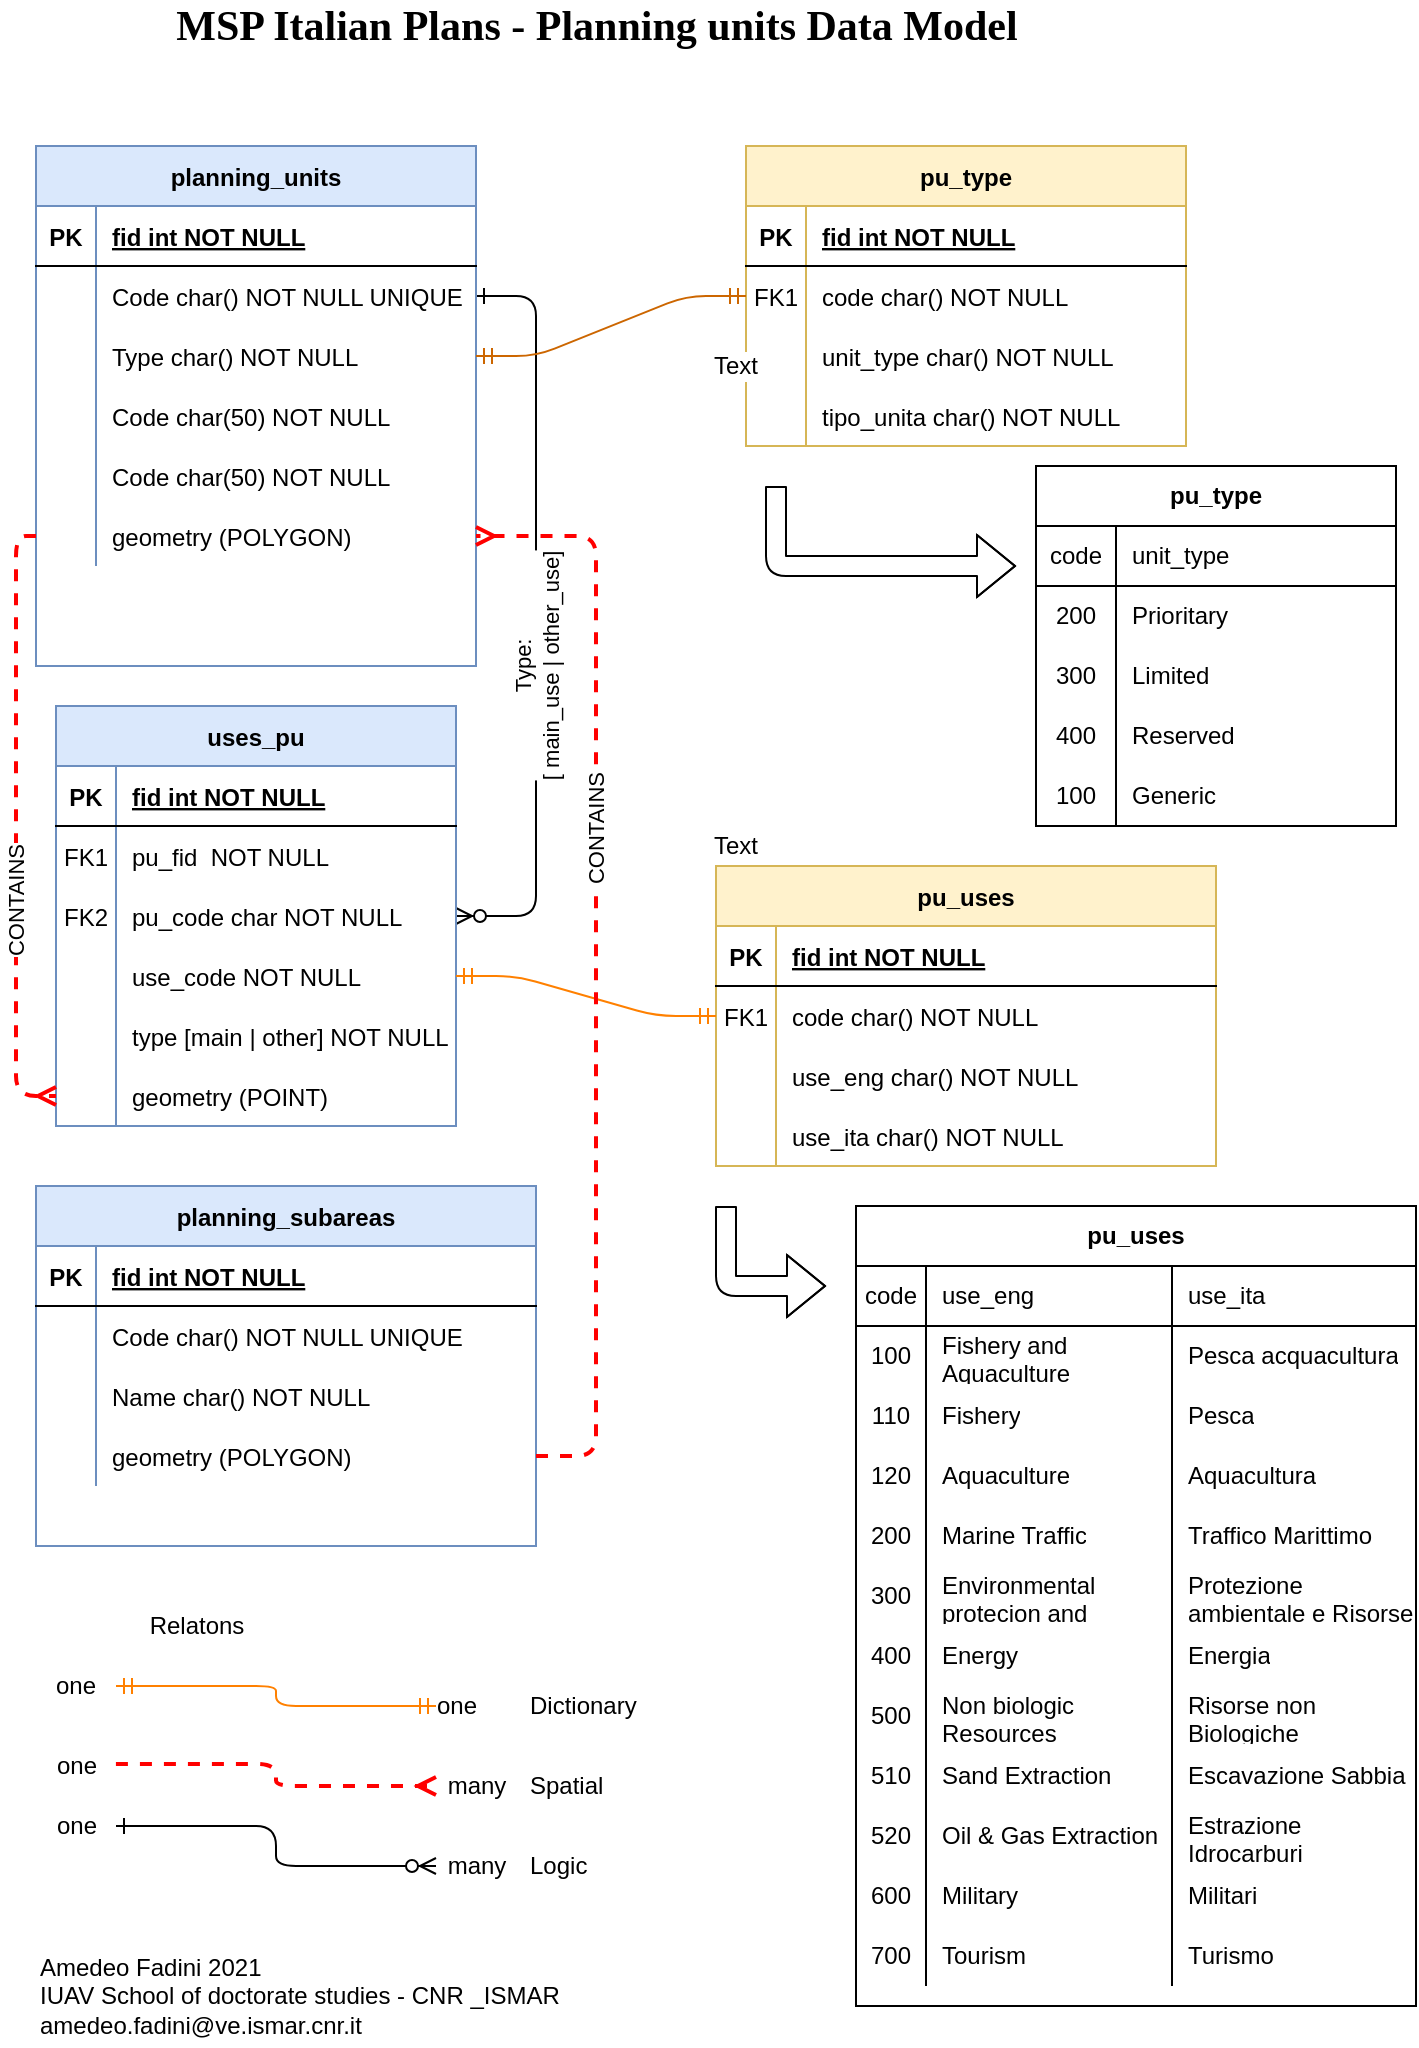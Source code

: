 <mxfile version="14.3.0" type="github">
  <diagram id="R2lEEEUBdFMjLlhIrx00" name="Page-1">
    <mxGraphModel dx="539" dy="509" grid="1" gridSize="10" guides="1" tooltips="1" connect="1" arrows="1" fold="1" page="1" pageScale="1" pageWidth="850" pageHeight="1100" math="0" shadow="0" extFonts="Permanent Marker^https://fonts.googleapis.com/css?family=Permanent+Marker">
      <root>
        <mxCell id="0" />
        <mxCell id="1" parent="0" />
        <mxCell id="C-vyLk0tnHw3VtMMgP7b-1" value="" style="edgeStyle=entityRelationEdgeStyle;endArrow=ERzeroToMany;startArrow=ERone;endFill=1;startFill=0;" parent="1" source="C-vyLk0tnHw3VtMMgP7b-27" target="C-vyLk0tnHw3VtMMgP7b-9" edge="1">
          <mxGeometry width="100" height="100" relative="1" as="geometry">
            <mxPoint x="340" y="720" as="sourcePoint" />
            <mxPoint x="440" y="620" as="targetPoint" />
          </mxGeometry>
        </mxCell>
        <mxCell id="fFFirWroovOzsKJPfMBZ-1" value="Type:&lt;br&gt;[ main_use | other_use]" style="edgeLabel;html=1;align=center;verticalAlign=middle;resizable=0;points=[];labelBackgroundColor=#ffffff;rotation=270;fixDash=0;container=0;" parent="C-vyLk0tnHw3VtMMgP7b-1" vertex="1" connectable="0">
          <mxGeometry x="-0.103" y="1" relative="1" as="geometry">
            <mxPoint x="-1" y="44.71" as="offset" />
          </mxGeometry>
        </mxCell>
        <mxCell id="C-vyLk0tnHw3VtMMgP7b-2" value="uses_pu" style="shape=table;startSize=30;container=1;collapsible=1;childLayout=tableLayout;fixedRows=1;rowLines=0;fontStyle=1;align=center;resizeLast=1;fillColor=#dae8fc;strokeColor=#6c8ebf;" parent="1" vertex="1">
          <mxGeometry x="40" y="370" width="200" height="210" as="geometry" />
        </mxCell>
        <mxCell id="C-vyLk0tnHw3VtMMgP7b-3" value="" style="shape=partialRectangle;collapsible=0;dropTarget=0;pointerEvents=0;fillColor=none;points=[[0,0.5],[1,0.5]];portConstraint=eastwest;top=0;left=0;right=0;bottom=1;" parent="C-vyLk0tnHw3VtMMgP7b-2" vertex="1">
          <mxGeometry y="30" width="200" height="30" as="geometry" />
        </mxCell>
        <mxCell id="C-vyLk0tnHw3VtMMgP7b-4" value="PK" style="shape=partialRectangle;overflow=hidden;connectable=0;fillColor=none;top=0;left=0;bottom=0;right=0;fontStyle=1;" parent="C-vyLk0tnHw3VtMMgP7b-3" vertex="1">
          <mxGeometry width="30" height="30" as="geometry" />
        </mxCell>
        <mxCell id="C-vyLk0tnHw3VtMMgP7b-5" value="fid int NOT NULL " style="shape=partialRectangle;overflow=hidden;connectable=0;fillColor=none;top=0;left=0;bottom=0;right=0;align=left;spacingLeft=6;fontStyle=5;" parent="C-vyLk0tnHw3VtMMgP7b-3" vertex="1">
          <mxGeometry x="30" width="170" height="30" as="geometry" />
        </mxCell>
        <mxCell id="C-vyLk0tnHw3VtMMgP7b-6" value="" style="shape=partialRectangle;collapsible=0;dropTarget=0;pointerEvents=0;fillColor=none;points=[[0,0.5],[1,0.5]];portConstraint=eastwest;top=0;left=0;right=0;bottom=0;" parent="C-vyLk0tnHw3VtMMgP7b-2" vertex="1">
          <mxGeometry y="60" width="200" height="30" as="geometry" />
        </mxCell>
        <mxCell id="C-vyLk0tnHw3VtMMgP7b-7" value="FK1" style="shape=partialRectangle;overflow=hidden;connectable=0;fillColor=none;top=0;left=0;bottom=0;right=0;" parent="C-vyLk0tnHw3VtMMgP7b-6" vertex="1">
          <mxGeometry width="30" height="30" as="geometry" />
        </mxCell>
        <mxCell id="C-vyLk0tnHw3VtMMgP7b-8" value="pu_fid  NOT NULL" style="shape=partialRectangle;overflow=hidden;connectable=0;fillColor=none;top=0;left=0;bottom=0;right=0;align=left;spacingLeft=6;" parent="C-vyLk0tnHw3VtMMgP7b-6" vertex="1">
          <mxGeometry x="30" width="170" height="30" as="geometry" />
        </mxCell>
        <mxCell id="C-vyLk0tnHw3VtMMgP7b-9" value="" style="shape=partialRectangle;collapsible=0;dropTarget=0;pointerEvents=0;fillColor=none;points=[[0,0.5],[1,0.5]];portConstraint=eastwest;top=0;left=0;right=0;bottom=0;" parent="C-vyLk0tnHw3VtMMgP7b-2" vertex="1">
          <mxGeometry y="90" width="200" height="30" as="geometry" />
        </mxCell>
        <mxCell id="C-vyLk0tnHw3VtMMgP7b-10" value="FK2" style="shape=partialRectangle;overflow=hidden;connectable=0;fillColor=none;top=0;left=0;bottom=0;right=0;" parent="C-vyLk0tnHw3VtMMgP7b-9" vertex="1">
          <mxGeometry width="30" height="30" as="geometry" />
        </mxCell>
        <mxCell id="C-vyLk0tnHw3VtMMgP7b-11" value="pu_code char NOT NULL" style="shape=partialRectangle;overflow=hidden;connectable=0;fillColor=none;top=0;left=0;bottom=0;right=0;align=left;spacingLeft=6;" parent="C-vyLk0tnHw3VtMMgP7b-9" vertex="1">
          <mxGeometry x="30" width="170" height="30" as="geometry" />
        </mxCell>
        <mxCell id="M959guUSzOigbNjSj6-p-2" value="" style="shape=partialRectangle;collapsible=0;dropTarget=0;pointerEvents=0;fillColor=none;points=[[0,0.5],[1,0.5]];portConstraint=eastwest;top=0;left=0;right=0;bottom=0;" vertex="1" parent="C-vyLk0tnHw3VtMMgP7b-2">
          <mxGeometry y="120" width="200" height="30" as="geometry" />
        </mxCell>
        <mxCell id="M959guUSzOigbNjSj6-p-3" value="" style="shape=partialRectangle;overflow=hidden;connectable=0;fillColor=none;top=0;left=0;bottom=0;right=0;" vertex="1" parent="M959guUSzOigbNjSj6-p-2">
          <mxGeometry width="30" height="30" as="geometry" />
        </mxCell>
        <mxCell id="M959guUSzOigbNjSj6-p-4" value="use_code NOT NULL" style="shape=partialRectangle;overflow=hidden;connectable=0;fillColor=none;top=0;left=0;bottom=0;right=0;align=left;spacingLeft=6;" vertex="1" parent="M959guUSzOigbNjSj6-p-2">
          <mxGeometry x="30" width="170" height="30" as="geometry" />
        </mxCell>
        <mxCell id="M959guUSzOigbNjSj6-p-5" value="" style="shape=partialRectangle;collapsible=0;dropTarget=0;pointerEvents=0;fillColor=none;points=[[0,0.5],[1,0.5]];portConstraint=eastwest;top=0;left=0;right=0;bottom=0;" vertex="1" parent="C-vyLk0tnHw3VtMMgP7b-2">
          <mxGeometry y="150" width="200" height="30" as="geometry" />
        </mxCell>
        <mxCell id="M959guUSzOigbNjSj6-p-6" value="" style="shape=partialRectangle;overflow=hidden;connectable=0;fillColor=none;top=0;left=0;bottom=0;right=0;" vertex="1" parent="M959guUSzOigbNjSj6-p-5">
          <mxGeometry width="30" height="30" as="geometry" />
        </mxCell>
        <mxCell id="M959guUSzOigbNjSj6-p-7" value="type [main | other] NOT NULL" style="shape=partialRectangle;overflow=hidden;connectable=0;fillColor=none;top=0;left=0;bottom=0;right=0;align=left;spacingLeft=6;" vertex="1" parent="M959guUSzOigbNjSj6-p-5">
          <mxGeometry x="30" width="170" height="30" as="geometry" />
        </mxCell>
        <mxCell id="M959guUSzOigbNjSj6-p-123" value="" style="shape=partialRectangle;collapsible=0;dropTarget=0;pointerEvents=0;fillColor=none;points=[[0,0.5],[1,0.5]];portConstraint=eastwest;top=0;left=0;right=0;bottom=0;" vertex="1" parent="C-vyLk0tnHw3VtMMgP7b-2">
          <mxGeometry y="180" width="200" height="30" as="geometry" />
        </mxCell>
        <mxCell id="M959guUSzOigbNjSj6-p-124" value="" style="shape=partialRectangle;overflow=hidden;connectable=0;fillColor=none;top=0;left=0;bottom=0;right=0;" vertex="1" parent="M959guUSzOigbNjSj6-p-123">
          <mxGeometry width="30" height="30" as="geometry" />
        </mxCell>
        <mxCell id="M959guUSzOigbNjSj6-p-125" value="geometry (POINT)" style="shape=partialRectangle;overflow=hidden;connectable=0;fillColor=none;top=0;left=0;bottom=0;right=0;align=left;spacingLeft=6;" vertex="1" parent="M959guUSzOigbNjSj6-p-123">
          <mxGeometry x="30" width="170" height="30" as="geometry" />
        </mxCell>
        <mxCell id="C-vyLk0tnHw3VtMMgP7b-13" value="pu_uses" style="shape=table;startSize=30;container=1;collapsible=1;childLayout=tableLayout;fixedRows=1;rowLines=0;fontStyle=1;align=center;resizeLast=1;fillColor=#fff2cc;strokeColor=#d6b656;" parent="1" vertex="1">
          <mxGeometry x="370" y="450" width="250" height="150" as="geometry" />
        </mxCell>
        <mxCell id="C-vyLk0tnHw3VtMMgP7b-14" value="" style="shape=partialRectangle;collapsible=0;dropTarget=0;pointerEvents=0;fillColor=none;points=[[0,0.5],[1,0.5]];portConstraint=eastwest;top=0;left=0;right=0;bottom=1;" parent="C-vyLk0tnHw3VtMMgP7b-13" vertex="1">
          <mxGeometry y="30" width="250" height="30" as="geometry" />
        </mxCell>
        <mxCell id="C-vyLk0tnHw3VtMMgP7b-15" value="PK" style="shape=partialRectangle;overflow=hidden;connectable=0;fillColor=none;top=0;left=0;bottom=0;right=0;fontStyle=1;" parent="C-vyLk0tnHw3VtMMgP7b-14" vertex="1">
          <mxGeometry width="30" height="30" as="geometry" />
        </mxCell>
        <mxCell id="C-vyLk0tnHw3VtMMgP7b-16" value="fid int NOT NULL " style="shape=partialRectangle;overflow=hidden;connectable=0;fillColor=none;top=0;left=0;bottom=0;right=0;align=left;spacingLeft=6;fontStyle=5;" parent="C-vyLk0tnHw3VtMMgP7b-14" vertex="1">
          <mxGeometry x="30" width="220" height="30" as="geometry" />
        </mxCell>
        <mxCell id="C-vyLk0tnHw3VtMMgP7b-17" value="" style="shape=partialRectangle;collapsible=0;dropTarget=0;pointerEvents=0;fillColor=none;points=[[0,0.5],[1,0.5]];portConstraint=eastwest;top=0;left=0;right=0;bottom=0;" parent="C-vyLk0tnHw3VtMMgP7b-13" vertex="1">
          <mxGeometry y="60" width="250" height="30" as="geometry" />
        </mxCell>
        <mxCell id="C-vyLk0tnHw3VtMMgP7b-18" value="FK1" style="shape=partialRectangle;overflow=hidden;connectable=0;fillColor=none;top=0;left=0;bottom=0;right=0;" parent="C-vyLk0tnHw3VtMMgP7b-17" vertex="1">
          <mxGeometry width="30" height="30" as="geometry" />
        </mxCell>
        <mxCell id="C-vyLk0tnHw3VtMMgP7b-19" value="code char() NOT NULL" style="shape=partialRectangle;overflow=hidden;connectable=0;fillColor=none;top=0;left=0;bottom=0;right=0;align=left;spacingLeft=6;" parent="C-vyLk0tnHw3VtMMgP7b-17" vertex="1">
          <mxGeometry x="30" width="220" height="30" as="geometry" />
        </mxCell>
        <mxCell id="C-vyLk0tnHw3VtMMgP7b-20" value="" style="shape=partialRectangle;collapsible=0;dropTarget=0;pointerEvents=0;fillColor=none;points=[[0,0.5],[1,0.5]];portConstraint=eastwest;top=0;left=0;right=0;bottom=0;" parent="C-vyLk0tnHw3VtMMgP7b-13" vertex="1">
          <mxGeometry y="90" width="250" height="30" as="geometry" />
        </mxCell>
        <mxCell id="C-vyLk0tnHw3VtMMgP7b-21" value="" style="shape=partialRectangle;overflow=hidden;connectable=0;fillColor=none;top=0;left=0;bottom=0;right=0;" parent="C-vyLk0tnHw3VtMMgP7b-20" vertex="1">
          <mxGeometry width="30" height="30" as="geometry" />
        </mxCell>
        <mxCell id="C-vyLk0tnHw3VtMMgP7b-22" value="use_eng char() NOT NULL" style="shape=partialRectangle;overflow=hidden;connectable=0;fillColor=none;top=0;left=0;bottom=0;right=0;align=left;spacingLeft=6;" parent="C-vyLk0tnHw3VtMMgP7b-20" vertex="1">
          <mxGeometry x="30" width="220" height="30" as="geometry" />
        </mxCell>
        <mxCell id="M959guUSzOigbNjSj6-p-11" value="" style="shape=partialRectangle;collapsible=0;dropTarget=0;pointerEvents=0;fillColor=none;points=[[0,0.5],[1,0.5]];portConstraint=eastwest;top=0;left=0;right=0;bottom=0;" vertex="1" parent="C-vyLk0tnHw3VtMMgP7b-13">
          <mxGeometry y="120" width="250" height="30" as="geometry" />
        </mxCell>
        <mxCell id="M959guUSzOigbNjSj6-p-12" value="" style="shape=partialRectangle;overflow=hidden;connectable=0;fillColor=none;top=0;left=0;bottom=0;right=0;" vertex="1" parent="M959guUSzOigbNjSj6-p-11">
          <mxGeometry width="30" height="30" as="geometry" />
        </mxCell>
        <mxCell id="M959guUSzOigbNjSj6-p-13" value="use_ita char() NOT NULL" style="shape=partialRectangle;overflow=hidden;connectable=0;fillColor=none;top=0;left=0;bottom=0;right=0;align=left;spacingLeft=6;" vertex="1" parent="M959guUSzOigbNjSj6-p-11">
          <mxGeometry x="30" width="220" height="30" as="geometry" />
        </mxCell>
        <mxCell id="C-vyLk0tnHw3VtMMgP7b-23" value="planning_units" style="shape=table;startSize=30;container=1;collapsible=1;childLayout=tableLayout;fixedRows=1;rowLines=0;fontStyle=1;align=center;resizeLast=1;fillColor=#dae8fc;strokeColor=#6c8ebf;" parent="1" vertex="1">
          <mxGeometry x="30" y="90" width="220" height="260" as="geometry" />
        </mxCell>
        <mxCell id="C-vyLk0tnHw3VtMMgP7b-24" value="" style="shape=partialRectangle;collapsible=0;dropTarget=0;pointerEvents=0;fillColor=none;points=[[0,0.5],[1,0.5]];portConstraint=eastwest;top=0;left=0;right=0;bottom=1;" parent="C-vyLk0tnHw3VtMMgP7b-23" vertex="1">
          <mxGeometry y="30" width="220" height="30" as="geometry" />
        </mxCell>
        <mxCell id="C-vyLk0tnHw3VtMMgP7b-25" value="PK" style="shape=partialRectangle;overflow=hidden;connectable=0;fillColor=none;top=0;left=0;bottom=0;right=0;fontStyle=1;" parent="C-vyLk0tnHw3VtMMgP7b-24" vertex="1">
          <mxGeometry width="30" height="30" as="geometry" />
        </mxCell>
        <mxCell id="C-vyLk0tnHw3VtMMgP7b-26" value="fid int NOT NULL " style="shape=partialRectangle;overflow=hidden;connectable=0;fillColor=none;top=0;left=0;bottom=0;right=0;align=left;spacingLeft=6;fontStyle=5;" parent="C-vyLk0tnHw3VtMMgP7b-24" vertex="1">
          <mxGeometry x="30" width="190" height="30" as="geometry" />
        </mxCell>
        <mxCell id="C-vyLk0tnHw3VtMMgP7b-27" value="" style="shape=partialRectangle;collapsible=0;dropTarget=0;pointerEvents=0;fillColor=none;points=[[0,0.5],[1,0.5]];portConstraint=eastwest;top=0;left=0;right=0;bottom=0;" parent="C-vyLk0tnHw3VtMMgP7b-23" vertex="1">
          <mxGeometry y="60" width="220" height="30" as="geometry" />
        </mxCell>
        <mxCell id="C-vyLk0tnHw3VtMMgP7b-28" value="" style="shape=partialRectangle;overflow=hidden;connectable=0;fillColor=none;top=0;left=0;bottom=0;right=0;" parent="C-vyLk0tnHw3VtMMgP7b-27" vertex="1">
          <mxGeometry width="30" height="30" as="geometry" />
        </mxCell>
        <mxCell id="C-vyLk0tnHw3VtMMgP7b-29" value="Code char() NOT NULL UNIQUE" style="shape=partialRectangle;overflow=hidden;connectable=0;fillColor=none;top=0;left=0;bottom=0;right=0;align=left;spacingLeft=6;" parent="C-vyLk0tnHw3VtMMgP7b-27" vertex="1">
          <mxGeometry x="30" width="190" height="30" as="geometry" />
        </mxCell>
        <mxCell id="fFFirWroovOzsKJPfMBZ-2" value="" style="shape=partialRectangle;collapsible=0;dropTarget=0;pointerEvents=0;fillColor=none;points=[[0,0.5],[1,0.5]];portConstraint=eastwest;top=0;left=0;right=0;bottom=0;" parent="C-vyLk0tnHw3VtMMgP7b-23" vertex="1">
          <mxGeometry y="90" width="220" height="30" as="geometry" />
        </mxCell>
        <mxCell id="fFFirWroovOzsKJPfMBZ-3" value="" style="shape=partialRectangle;overflow=hidden;connectable=0;fillColor=none;top=0;left=0;bottom=0;right=0;" parent="fFFirWroovOzsKJPfMBZ-2" vertex="1">
          <mxGeometry width="30" height="30" as="geometry" />
        </mxCell>
        <mxCell id="fFFirWroovOzsKJPfMBZ-4" value="Type char() NOT NULL" style="shape=partialRectangle;overflow=hidden;connectable=0;fillColor=none;top=0;left=0;bottom=0;right=0;align=left;spacingLeft=6;" parent="fFFirWroovOzsKJPfMBZ-2" vertex="1">
          <mxGeometry x="30" width="190" height="30" as="geometry" />
        </mxCell>
        <mxCell id="M959guUSzOigbNjSj6-p-14" value="" style="shape=partialRectangle;collapsible=0;dropTarget=0;pointerEvents=0;fillColor=none;points=[[0,0.5],[1,0.5]];portConstraint=eastwest;top=0;left=0;right=0;bottom=0;" vertex="1" parent="C-vyLk0tnHw3VtMMgP7b-23">
          <mxGeometry y="120" width="220" height="30" as="geometry" />
        </mxCell>
        <mxCell id="M959guUSzOigbNjSj6-p-15" value="" style="shape=partialRectangle;overflow=hidden;connectable=0;fillColor=none;top=0;left=0;bottom=0;right=0;" vertex="1" parent="M959guUSzOigbNjSj6-p-14">
          <mxGeometry width="30" height="30" as="geometry" />
        </mxCell>
        <mxCell id="M959guUSzOigbNjSj6-p-16" value="Code char(50) NOT NULL" style="shape=partialRectangle;overflow=hidden;connectable=0;fillColor=none;top=0;left=0;bottom=0;right=0;align=left;spacingLeft=6;" vertex="1" parent="M959guUSzOigbNjSj6-p-14">
          <mxGeometry x="30" width="190" height="30" as="geometry" />
        </mxCell>
        <mxCell id="M959guUSzOigbNjSj6-p-135" value="" style="shape=partialRectangle;collapsible=0;dropTarget=0;pointerEvents=0;fillColor=none;points=[[0,0.5],[1,0.5]];portConstraint=eastwest;top=0;left=0;right=0;bottom=0;" vertex="1" parent="C-vyLk0tnHw3VtMMgP7b-23">
          <mxGeometry y="150" width="220" height="30" as="geometry" />
        </mxCell>
        <mxCell id="M959guUSzOigbNjSj6-p-136" value="" style="shape=partialRectangle;overflow=hidden;connectable=0;fillColor=none;top=0;left=0;bottom=0;right=0;" vertex="1" parent="M959guUSzOigbNjSj6-p-135">
          <mxGeometry width="30" height="30" as="geometry" />
        </mxCell>
        <mxCell id="M959guUSzOigbNjSj6-p-137" value="Code char(50) NOT NULL" style="shape=partialRectangle;overflow=hidden;connectable=0;fillColor=none;top=0;left=0;bottom=0;right=0;align=left;spacingLeft=6;" vertex="1" parent="M959guUSzOigbNjSj6-p-135">
          <mxGeometry x="30" width="190" height="30" as="geometry" />
        </mxCell>
        <mxCell id="M959guUSzOigbNjSj6-p-120" value="" style="shape=partialRectangle;collapsible=0;dropTarget=0;pointerEvents=0;fillColor=none;points=[[0,0.5],[1,0.5]];portConstraint=eastwest;top=0;left=0;right=0;bottom=0;" vertex="1" parent="C-vyLk0tnHw3VtMMgP7b-23">
          <mxGeometry y="180" width="220" height="30" as="geometry" />
        </mxCell>
        <mxCell id="M959guUSzOigbNjSj6-p-121" value="" style="shape=partialRectangle;overflow=hidden;connectable=0;fillColor=none;top=0;left=0;bottom=0;right=0;" vertex="1" parent="M959guUSzOigbNjSj6-p-120">
          <mxGeometry width="30" height="30" as="geometry" />
        </mxCell>
        <mxCell id="M959guUSzOigbNjSj6-p-122" value="geometry (POLYGON)" style="shape=partialRectangle;overflow=hidden;connectable=0;fillColor=none;top=0;left=0;bottom=0;right=0;align=left;spacingLeft=6;" vertex="1" parent="M959guUSzOigbNjSj6-p-120">
          <mxGeometry x="30" width="190" height="30" as="geometry" />
        </mxCell>
        <mxCell id="M959guUSzOigbNjSj6-p-17" value="pu_type" style="shape=table;startSize=30;container=1;collapsible=1;childLayout=tableLayout;fixedRows=1;rowLines=0;fontStyle=1;align=center;resizeLast=1;fillColor=#fff2cc;strokeColor=#d6b656;" vertex="1" parent="1">
          <mxGeometry x="385" y="90" width="220" height="150" as="geometry" />
        </mxCell>
        <mxCell id="M959guUSzOigbNjSj6-p-18" value="" style="shape=partialRectangle;collapsible=0;dropTarget=0;pointerEvents=0;fillColor=none;points=[[0,0.5],[1,0.5]];portConstraint=eastwest;top=0;left=0;right=0;bottom=1;" vertex="1" parent="M959guUSzOigbNjSj6-p-17">
          <mxGeometry y="30" width="220" height="30" as="geometry" />
        </mxCell>
        <mxCell id="M959guUSzOigbNjSj6-p-19" value="PK" style="shape=partialRectangle;overflow=hidden;connectable=0;fillColor=none;top=0;left=0;bottom=0;right=0;fontStyle=1;" vertex="1" parent="M959guUSzOigbNjSj6-p-18">
          <mxGeometry width="30" height="30" as="geometry" />
        </mxCell>
        <mxCell id="M959guUSzOigbNjSj6-p-20" value="fid int NOT NULL " style="shape=partialRectangle;overflow=hidden;connectable=0;fillColor=none;top=0;left=0;bottom=0;right=0;align=left;spacingLeft=6;fontStyle=5;" vertex="1" parent="M959guUSzOigbNjSj6-p-18">
          <mxGeometry x="30" width="190" height="30" as="geometry" />
        </mxCell>
        <mxCell id="M959guUSzOigbNjSj6-p-21" value="" style="shape=partialRectangle;collapsible=0;dropTarget=0;pointerEvents=0;fillColor=none;points=[[0,0.5],[1,0.5]];portConstraint=eastwest;top=0;left=0;right=0;bottom=0;" vertex="1" parent="M959guUSzOigbNjSj6-p-17">
          <mxGeometry y="60" width="220" height="30" as="geometry" />
        </mxCell>
        <mxCell id="M959guUSzOigbNjSj6-p-22" value="FK1" style="shape=partialRectangle;overflow=hidden;connectable=0;fillColor=none;top=0;left=0;bottom=0;right=0;" vertex="1" parent="M959guUSzOigbNjSj6-p-21">
          <mxGeometry width="30" height="30" as="geometry" />
        </mxCell>
        <mxCell id="M959guUSzOigbNjSj6-p-23" value="code char() NOT NULL" style="shape=partialRectangle;overflow=hidden;connectable=0;fillColor=none;top=0;left=0;bottom=0;right=0;align=left;spacingLeft=6;" vertex="1" parent="M959guUSzOigbNjSj6-p-21">
          <mxGeometry x="30" width="190" height="30" as="geometry" />
        </mxCell>
        <mxCell id="M959guUSzOigbNjSj6-p-24" value="" style="shape=partialRectangle;collapsible=0;dropTarget=0;pointerEvents=0;fillColor=none;points=[[0,0.5],[1,0.5]];portConstraint=eastwest;top=0;left=0;right=0;bottom=0;" vertex="1" parent="M959guUSzOigbNjSj6-p-17">
          <mxGeometry y="90" width="220" height="30" as="geometry" />
        </mxCell>
        <mxCell id="M959guUSzOigbNjSj6-p-25" value="" style="shape=partialRectangle;overflow=hidden;connectable=0;fillColor=none;top=0;left=0;bottom=0;right=0;" vertex="1" parent="M959guUSzOigbNjSj6-p-24">
          <mxGeometry width="30" height="30" as="geometry" />
        </mxCell>
        <mxCell id="M959guUSzOigbNjSj6-p-26" value="unit_type char() NOT NULL" style="shape=partialRectangle;overflow=hidden;connectable=0;fillColor=none;top=0;left=0;bottom=0;right=0;align=left;spacingLeft=6;" vertex="1" parent="M959guUSzOigbNjSj6-p-24">
          <mxGeometry x="30" width="190" height="30" as="geometry" />
        </mxCell>
        <mxCell id="M959guUSzOigbNjSj6-p-27" value="" style="shape=partialRectangle;collapsible=0;dropTarget=0;pointerEvents=0;fillColor=none;points=[[0,0.5],[1,0.5]];portConstraint=eastwest;top=0;left=0;right=0;bottom=0;" vertex="1" parent="M959guUSzOigbNjSj6-p-17">
          <mxGeometry y="120" width="220" height="30" as="geometry" />
        </mxCell>
        <mxCell id="M959guUSzOigbNjSj6-p-28" value="" style="shape=partialRectangle;overflow=hidden;connectable=0;fillColor=none;top=0;left=0;bottom=0;right=0;" vertex="1" parent="M959guUSzOigbNjSj6-p-27">
          <mxGeometry width="30" height="30" as="geometry" />
        </mxCell>
        <mxCell id="M959guUSzOigbNjSj6-p-29" value="tipo_unita char() NOT NULL" style="shape=partialRectangle;overflow=hidden;connectable=0;fillColor=none;top=0;left=0;bottom=0;right=0;align=left;spacingLeft=6;" vertex="1" parent="M959guUSzOigbNjSj6-p-27">
          <mxGeometry x="30" width="190" height="30" as="geometry" />
        </mxCell>
        <mxCell id="M959guUSzOigbNjSj6-p-30" value="" style="edgeStyle=entityRelationEdgeStyle;fontSize=12;html=1;endArrow=ERmandOne;startArrow=ERmandOne;strokeColor=#FF8000;" edge="1" parent="1" source="C-vyLk0tnHw3VtMMgP7b-17" target="M959guUSzOigbNjSj6-p-2">
          <mxGeometry width="100" height="100" relative="1" as="geometry">
            <mxPoint x="350" y="420" as="sourcePoint" />
            <mxPoint x="450" y="320" as="targetPoint" />
          </mxGeometry>
        </mxCell>
        <mxCell id="M959guUSzOigbNjSj6-p-31" value="" style="edgeStyle=entityRelationEdgeStyle;fontSize=12;html=1;endArrow=ERmandOne;startArrow=ERmandOne;exitX=1;exitY=0.5;exitDx=0;exitDy=0;entryX=0;entryY=0.5;entryDx=0;entryDy=0;strokeWidth=1;strokeColor=#CC6600;" edge="1" parent="1" source="fFFirWroovOzsKJPfMBZ-2" target="M959guUSzOigbNjSj6-p-21">
          <mxGeometry width="100" height="100" relative="1" as="geometry">
            <mxPoint x="280" y="535" as="sourcePoint" />
            <mxPoint x="390" y="405" as="targetPoint" />
          </mxGeometry>
        </mxCell>
        <mxCell id="M959guUSzOigbNjSj6-p-40" value="pu_type" style="shape=table;html=1;whiteSpace=wrap;startSize=30;container=1;collapsible=0;childLayout=tableLayout;fixedRows=1;rowLines=0;fontStyle=1;align=center;strokeColor=#000000;fillColor=none;" vertex="1" parent="1">
          <mxGeometry x="530" y="250" width="180" height="180" as="geometry" />
        </mxCell>
        <mxCell id="M959guUSzOigbNjSj6-p-41" value="" style="shape=partialRectangle;html=1;whiteSpace=wrap;collapsible=0;dropTarget=0;pointerEvents=0;fillColor=none;top=0;left=0;bottom=1;right=0;points=[[0,0.5],[1,0.5]];portConstraint=eastwest;" vertex="1" parent="M959guUSzOigbNjSj6-p-40">
          <mxGeometry y="30" width="180" height="30" as="geometry" />
        </mxCell>
        <mxCell id="M959guUSzOigbNjSj6-p-42" value="code" style="shape=partialRectangle;html=1;whiteSpace=wrap;connectable=0;fillColor=none;top=0;left=0;bottom=0;right=0;overflow=hidden;" vertex="1" parent="M959guUSzOigbNjSj6-p-41">
          <mxGeometry width="40" height="30" as="geometry" />
        </mxCell>
        <mxCell id="M959guUSzOigbNjSj6-p-43" value="unit_type" style="shape=partialRectangle;html=1;whiteSpace=wrap;connectable=0;fillColor=none;top=0;left=0;bottom=0;right=0;align=left;spacingLeft=6;overflow=hidden;" vertex="1" parent="M959guUSzOigbNjSj6-p-41">
          <mxGeometry x="40" width="140" height="30" as="geometry" />
        </mxCell>
        <mxCell id="M959guUSzOigbNjSj6-p-44" value="" style="shape=partialRectangle;html=1;whiteSpace=wrap;collapsible=0;dropTarget=0;pointerEvents=0;fillColor=none;top=0;left=0;bottom=0;right=0;points=[[0,0.5],[1,0.5]];portConstraint=eastwest;" vertex="1" parent="M959guUSzOigbNjSj6-p-40">
          <mxGeometry y="60" width="180" height="30" as="geometry" />
        </mxCell>
        <mxCell id="M959guUSzOigbNjSj6-p-45" value="200" style="shape=partialRectangle;html=1;whiteSpace=wrap;connectable=0;fillColor=none;top=0;left=0;bottom=0;right=0;overflow=hidden;" vertex="1" parent="M959guUSzOigbNjSj6-p-44">
          <mxGeometry width="40" height="30" as="geometry" />
        </mxCell>
        <mxCell id="M959guUSzOigbNjSj6-p-46" value="Prioritary" style="shape=partialRectangle;html=1;whiteSpace=wrap;connectable=0;fillColor=none;top=0;left=0;bottom=0;right=0;align=left;spacingLeft=6;overflow=hidden;" vertex="1" parent="M959guUSzOigbNjSj6-p-44">
          <mxGeometry x="40" width="140" height="30" as="geometry" />
        </mxCell>
        <mxCell id="M959guUSzOigbNjSj6-p-47" value="" style="shape=partialRectangle;html=1;whiteSpace=wrap;collapsible=0;dropTarget=0;pointerEvents=0;fillColor=none;top=0;left=0;bottom=0;right=0;points=[[0,0.5],[1,0.5]];portConstraint=eastwest;" vertex="1" parent="M959guUSzOigbNjSj6-p-40">
          <mxGeometry y="90" width="180" height="30" as="geometry" />
        </mxCell>
        <mxCell id="M959guUSzOigbNjSj6-p-48" value="300" style="shape=partialRectangle;html=1;whiteSpace=wrap;connectable=0;fillColor=none;top=0;left=0;bottom=0;right=0;overflow=hidden;" vertex="1" parent="M959guUSzOigbNjSj6-p-47">
          <mxGeometry width="40" height="30" as="geometry" />
        </mxCell>
        <mxCell id="M959guUSzOigbNjSj6-p-49" value="Limited" style="shape=partialRectangle;html=1;whiteSpace=wrap;connectable=0;fillColor=none;top=0;left=0;bottom=0;right=0;align=left;spacingLeft=6;overflow=hidden;" vertex="1" parent="M959guUSzOigbNjSj6-p-47">
          <mxGeometry x="40" width="140" height="30" as="geometry" />
        </mxCell>
        <mxCell id="M959guUSzOigbNjSj6-p-50" value="" style="shape=partialRectangle;html=1;whiteSpace=wrap;collapsible=0;dropTarget=0;pointerEvents=0;fillColor=none;top=0;left=0;bottom=0;right=0;points=[[0,0.5],[1,0.5]];portConstraint=eastwest;" vertex="1" parent="M959guUSzOigbNjSj6-p-40">
          <mxGeometry y="120" width="180" height="30" as="geometry" />
        </mxCell>
        <mxCell id="M959guUSzOigbNjSj6-p-51" value="400" style="shape=partialRectangle;html=1;whiteSpace=wrap;connectable=0;fillColor=none;top=0;left=0;bottom=0;right=0;overflow=hidden;" vertex="1" parent="M959guUSzOigbNjSj6-p-50">
          <mxGeometry width="40" height="30" as="geometry" />
        </mxCell>
        <mxCell id="M959guUSzOigbNjSj6-p-52" value="Reserved" style="shape=partialRectangle;html=1;whiteSpace=wrap;connectable=0;fillColor=none;top=0;left=0;bottom=0;right=0;align=left;spacingLeft=6;overflow=hidden;" vertex="1" parent="M959guUSzOigbNjSj6-p-50">
          <mxGeometry x="40" width="140" height="30" as="geometry" />
        </mxCell>
        <mxCell id="M959guUSzOigbNjSj6-p-53" value="" style="shape=partialRectangle;html=1;whiteSpace=wrap;collapsible=0;dropTarget=0;pointerEvents=0;fillColor=none;top=0;left=0;bottom=0;right=0;points=[[0,0.5],[1,0.5]];portConstraint=eastwest;" vertex="1" parent="M959guUSzOigbNjSj6-p-40">
          <mxGeometry y="150" width="180" height="30" as="geometry" />
        </mxCell>
        <mxCell id="M959guUSzOigbNjSj6-p-54" value="100" style="shape=partialRectangle;html=1;whiteSpace=wrap;connectable=0;fillColor=none;top=0;left=0;bottom=0;right=0;overflow=hidden;" vertex="1" parent="M959guUSzOigbNjSj6-p-53">
          <mxGeometry width="40" height="30" as="geometry" />
        </mxCell>
        <mxCell id="M959guUSzOigbNjSj6-p-55" value="Generic" style="shape=partialRectangle;html=1;whiteSpace=wrap;connectable=0;fillColor=none;top=0;left=0;bottom=0;right=0;align=left;spacingLeft=6;overflow=hidden;" vertex="1" parent="M959guUSzOigbNjSj6-p-53">
          <mxGeometry x="40" width="140" height="30" as="geometry" />
        </mxCell>
        <mxCell id="M959guUSzOigbNjSj6-p-56" value="" style="shape=flexArrow;endArrow=classic;html=1;" edge="1" parent="1">
          <mxGeometry width="50" height="50" relative="1" as="geometry">
            <mxPoint x="400" y="260" as="sourcePoint" />
            <mxPoint x="520" y="300" as="targetPoint" />
            <Array as="points">
              <mxPoint x="400" y="300" />
            </Array>
          </mxGeometry>
        </mxCell>
        <mxCell id="M959guUSzOigbNjSj6-p-57" value="" style="shape=flexArrow;endArrow=classic;html=1;" edge="1" parent="1">
          <mxGeometry width="50" height="50" relative="1" as="geometry">
            <mxPoint x="375" y="620" as="sourcePoint" />
            <mxPoint x="425" y="660" as="targetPoint" />
            <Array as="points">
              <mxPoint x="375" y="660" />
            </Array>
          </mxGeometry>
        </mxCell>
        <mxCell id="M959guUSzOigbNjSj6-p-58" value="pu_uses" style="shape=table;html=1;whiteSpace=wrap;startSize=30;container=1;collapsible=0;childLayout=tableLayout;fixedRows=1;rowLines=0;fontStyle=1;align=center;strokeColor=#000000;fillColor=none;" vertex="1" parent="1">
          <mxGeometry x="440" y="620" width="280" height="400" as="geometry" />
        </mxCell>
        <mxCell id="M959guUSzOigbNjSj6-p-59" value="" style="shape=partialRectangle;html=1;whiteSpace=wrap;collapsible=0;dropTarget=0;pointerEvents=0;fillColor=none;top=0;left=0;bottom=1;right=0;points=[[0,0.5],[1,0.5]];portConstraint=eastwest;" vertex="1" parent="M959guUSzOigbNjSj6-p-58">
          <mxGeometry y="30" width="280" height="30" as="geometry" />
        </mxCell>
        <mxCell id="M959guUSzOigbNjSj6-p-60" value="code" style="shape=partialRectangle;html=1;whiteSpace=wrap;connectable=0;fillColor=none;top=0;left=0;bottom=0;right=0;overflow=hidden;" vertex="1" parent="M959guUSzOigbNjSj6-p-59">
          <mxGeometry width="35" height="30" as="geometry" />
        </mxCell>
        <mxCell id="M959guUSzOigbNjSj6-p-61" value="use_eng" style="shape=partialRectangle;html=1;whiteSpace=wrap;connectable=0;fillColor=none;top=0;left=0;bottom=0;right=0;align=left;spacingLeft=6;overflow=hidden;" vertex="1" parent="M959guUSzOigbNjSj6-p-59">
          <mxGeometry x="35" width="123" height="30" as="geometry" />
        </mxCell>
        <mxCell id="M959guUSzOigbNjSj6-p-74" value="use_ita" style="shape=partialRectangle;html=1;whiteSpace=wrap;connectable=0;fillColor=none;top=0;left=0;bottom=0;right=0;align=left;spacingLeft=6;overflow=hidden;" vertex="1" parent="M959guUSzOigbNjSj6-p-59">
          <mxGeometry x="158" width="122" height="30" as="geometry" />
        </mxCell>
        <mxCell id="M959guUSzOigbNjSj6-p-62" value="" style="shape=partialRectangle;html=1;whiteSpace=wrap;collapsible=0;dropTarget=0;pointerEvents=0;fillColor=none;top=0;left=0;bottom=0;right=0;points=[[0,0.5],[1,0.5]];portConstraint=eastwest;" vertex="1" parent="M959guUSzOigbNjSj6-p-58">
          <mxGeometry y="60" width="280" height="30" as="geometry" />
        </mxCell>
        <mxCell id="M959guUSzOigbNjSj6-p-63" value="100" style="shape=partialRectangle;html=1;whiteSpace=wrap;connectable=0;fillColor=none;top=0;left=0;bottom=0;right=0;overflow=hidden;" vertex="1" parent="M959guUSzOigbNjSj6-p-62">
          <mxGeometry width="35" height="30" as="geometry" />
        </mxCell>
        <mxCell id="M959guUSzOigbNjSj6-p-64" value="Fishery and Aquaculture" style="shape=partialRectangle;html=1;whiteSpace=wrap;connectable=0;fillColor=none;top=0;left=0;bottom=0;right=0;align=left;spacingLeft=6;overflow=hidden;" vertex="1" parent="M959guUSzOigbNjSj6-p-62">
          <mxGeometry x="35" width="123" height="30" as="geometry" />
        </mxCell>
        <mxCell id="M959guUSzOigbNjSj6-p-75" value="Pesca acquacultura" style="shape=partialRectangle;html=1;whiteSpace=wrap;connectable=0;fillColor=none;top=0;left=0;bottom=0;right=0;align=left;spacingLeft=6;overflow=hidden;" vertex="1" parent="M959guUSzOigbNjSj6-p-62">
          <mxGeometry x="158" width="122" height="30" as="geometry" />
        </mxCell>
        <mxCell id="M959guUSzOigbNjSj6-p-65" value="" style="shape=partialRectangle;html=1;whiteSpace=wrap;collapsible=0;dropTarget=0;pointerEvents=0;fillColor=none;top=0;left=0;bottom=0;right=0;points=[[0,0.5],[1,0.5]];portConstraint=eastwest;" vertex="1" parent="M959guUSzOigbNjSj6-p-58">
          <mxGeometry y="90" width="280" height="30" as="geometry" />
        </mxCell>
        <mxCell id="M959guUSzOigbNjSj6-p-66" value="110" style="shape=partialRectangle;html=1;whiteSpace=wrap;connectable=0;fillColor=none;top=0;left=0;bottom=0;right=0;overflow=hidden;" vertex="1" parent="M959guUSzOigbNjSj6-p-65">
          <mxGeometry width="35" height="30" as="geometry" />
        </mxCell>
        <mxCell id="M959guUSzOigbNjSj6-p-67" value="Fishery" style="shape=partialRectangle;html=1;whiteSpace=wrap;connectable=0;fillColor=none;top=0;left=0;bottom=0;right=0;align=left;spacingLeft=6;overflow=hidden;" vertex="1" parent="M959guUSzOigbNjSj6-p-65">
          <mxGeometry x="35" width="123" height="30" as="geometry" />
        </mxCell>
        <mxCell id="M959guUSzOigbNjSj6-p-76" value="Pesca" style="shape=partialRectangle;html=1;whiteSpace=wrap;connectable=0;fillColor=none;top=0;left=0;bottom=0;right=0;align=left;spacingLeft=6;overflow=hidden;" vertex="1" parent="M959guUSzOigbNjSj6-p-65">
          <mxGeometry x="158" width="122" height="30" as="geometry" />
        </mxCell>
        <mxCell id="M959guUSzOigbNjSj6-p-68" value="" style="shape=partialRectangle;html=1;whiteSpace=wrap;collapsible=0;dropTarget=0;pointerEvents=0;fillColor=none;top=0;left=0;bottom=0;right=0;points=[[0,0.5],[1,0.5]];portConstraint=eastwest;" vertex="1" parent="M959guUSzOigbNjSj6-p-58">
          <mxGeometry y="120" width="280" height="30" as="geometry" />
        </mxCell>
        <mxCell id="M959guUSzOigbNjSj6-p-69" value="120" style="shape=partialRectangle;html=1;whiteSpace=wrap;connectable=0;fillColor=none;top=0;left=0;bottom=0;right=0;overflow=hidden;" vertex="1" parent="M959guUSzOigbNjSj6-p-68">
          <mxGeometry width="35" height="30" as="geometry" />
        </mxCell>
        <mxCell id="M959guUSzOigbNjSj6-p-70" value="Aquaculture" style="shape=partialRectangle;html=1;whiteSpace=wrap;connectable=0;fillColor=none;top=0;left=0;bottom=0;right=0;align=left;spacingLeft=6;overflow=hidden;" vertex="1" parent="M959guUSzOigbNjSj6-p-68">
          <mxGeometry x="35" width="123" height="30" as="geometry" />
        </mxCell>
        <mxCell id="M959guUSzOigbNjSj6-p-77" value="Aquacultura" style="shape=partialRectangle;html=1;whiteSpace=wrap;connectable=0;fillColor=none;top=0;left=0;bottom=0;right=0;align=left;spacingLeft=6;overflow=hidden;" vertex="1" parent="M959guUSzOigbNjSj6-p-68">
          <mxGeometry x="158" width="122" height="30" as="geometry" />
        </mxCell>
        <mxCell id="M959guUSzOigbNjSj6-p-71" value="" style="shape=partialRectangle;html=1;whiteSpace=wrap;collapsible=0;dropTarget=0;pointerEvents=0;fillColor=none;top=0;left=0;bottom=0;right=0;points=[[0,0.5],[1,0.5]];portConstraint=eastwest;" vertex="1" parent="M959guUSzOigbNjSj6-p-58">
          <mxGeometry y="150" width="280" height="30" as="geometry" />
        </mxCell>
        <mxCell id="M959guUSzOigbNjSj6-p-72" value="200" style="shape=partialRectangle;html=1;whiteSpace=wrap;connectable=0;fillColor=none;top=0;left=0;bottom=0;right=0;overflow=hidden;" vertex="1" parent="M959guUSzOigbNjSj6-p-71">
          <mxGeometry width="35" height="30" as="geometry" />
        </mxCell>
        <mxCell id="M959guUSzOigbNjSj6-p-73" value="Marine Traffic" style="shape=partialRectangle;html=1;whiteSpace=wrap;connectable=0;fillColor=none;top=0;left=0;bottom=0;right=0;align=left;spacingLeft=6;overflow=hidden;" vertex="1" parent="M959guUSzOigbNjSj6-p-71">
          <mxGeometry x="35" width="123" height="30" as="geometry" />
        </mxCell>
        <mxCell id="M959guUSzOigbNjSj6-p-78" value="Traffico Marittimo" style="shape=partialRectangle;html=1;whiteSpace=wrap;connectable=0;fillColor=none;top=0;left=0;bottom=0;right=0;align=left;spacingLeft=6;overflow=hidden;" vertex="1" parent="M959guUSzOigbNjSj6-p-71">
          <mxGeometry x="158" width="122" height="30" as="geometry" />
        </mxCell>
        <mxCell id="M959guUSzOigbNjSj6-p-79" value="" style="shape=partialRectangle;html=1;whiteSpace=wrap;collapsible=0;dropTarget=0;pointerEvents=0;fillColor=none;top=0;left=0;bottom=0;right=0;points=[[0,0.5],[1,0.5]];portConstraint=eastwest;" vertex="1" parent="M959guUSzOigbNjSj6-p-58">
          <mxGeometry y="180" width="280" height="30" as="geometry" />
        </mxCell>
        <mxCell id="M959guUSzOigbNjSj6-p-80" value="300" style="shape=partialRectangle;html=1;whiteSpace=wrap;connectable=0;fillColor=none;top=0;left=0;bottom=0;right=0;overflow=hidden;" vertex="1" parent="M959guUSzOigbNjSj6-p-79">
          <mxGeometry width="35" height="30" as="geometry" />
        </mxCell>
        <mxCell id="M959guUSzOigbNjSj6-p-81" value="Environmental protecion and resources" style="shape=partialRectangle;html=1;whiteSpace=wrap;connectable=0;fillColor=none;top=0;left=0;bottom=0;right=0;align=left;spacingLeft=6;overflow=hidden;" vertex="1" parent="M959guUSzOigbNjSj6-p-79">
          <mxGeometry x="35" width="123" height="30" as="geometry" />
        </mxCell>
        <mxCell id="M959guUSzOigbNjSj6-p-82" value="Protezione ambientale e Risorse" style="shape=partialRectangle;html=1;whiteSpace=wrap;connectable=0;fillColor=none;top=0;left=0;bottom=0;right=0;align=left;spacingLeft=6;overflow=hidden;" vertex="1" parent="M959guUSzOigbNjSj6-p-79">
          <mxGeometry x="158" width="122" height="30" as="geometry" />
        </mxCell>
        <mxCell id="M959guUSzOigbNjSj6-p-83" value="" style="shape=partialRectangle;html=1;whiteSpace=wrap;collapsible=0;dropTarget=0;pointerEvents=0;fillColor=none;top=0;left=0;bottom=0;right=0;points=[[0,0.5],[1,0.5]];portConstraint=eastwest;" vertex="1" parent="M959guUSzOigbNjSj6-p-58">
          <mxGeometry y="210" width="280" height="30" as="geometry" />
        </mxCell>
        <mxCell id="M959guUSzOigbNjSj6-p-84" value="400" style="shape=partialRectangle;html=1;whiteSpace=wrap;connectable=0;fillColor=none;top=0;left=0;bottom=0;right=0;overflow=hidden;" vertex="1" parent="M959guUSzOigbNjSj6-p-83">
          <mxGeometry width="35" height="30" as="geometry" />
        </mxCell>
        <mxCell id="M959guUSzOigbNjSj6-p-85" value="Energy" style="shape=partialRectangle;html=1;whiteSpace=wrap;connectable=0;fillColor=none;top=0;left=0;bottom=0;right=0;align=left;spacingLeft=6;overflow=hidden;" vertex="1" parent="M959guUSzOigbNjSj6-p-83">
          <mxGeometry x="35" width="123" height="30" as="geometry" />
        </mxCell>
        <mxCell id="M959guUSzOigbNjSj6-p-86" value="Energia" style="shape=partialRectangle;html=1;whiteSpace=wrap;connectable=0;fillColor=none;top=0;left=0;bottom=0;right=0;align=left;spacingLeft=6;overflow=hidden;" vertex="1" parent="M959guUSzOigbNjSj6-p-83">
          <mxGeometry x="158" width="122" height="30" as="geometry" />
        </mxCell>
        <mxCell id="M959guUSzOigbNjSj6-p-87" value="" style="shape=partialRectangle;html=1;whiteSpace=wrap;collapsible=0;dropTarget=0;pointerEvents=0;fillColor=none;top=0;left=0;bottom=0;right=0;points=[[0,0.5],[1,0.5]];portConstraint=eastwest;" vertex="1" parent="M959guUSzOigbNjSj6-p-58">
          <mxGeometry y="240" width="280" height="30" as="geometry" />
        </mxCell>
        <mxCell id="M959guUSzOigbNjSj6-p-88" value="500" style="shape=partialRectangle;html=1;whiteSpace=wrap;connectable=0;fillColor=none;top=0;left=0;bottom=0;right=0;overflow=hidden;" vertex="1" parent="M959guUSzOigbNjSj6-p-87">
          <mxGeometry width="35" height="30" as="geometry" />
        </mxCell>
        <mxCell id="M959guUSzOigbNjSj6-p-89" value="Non biologic Resources" style="shape=partialRectangle;html=1;whiteSpace=wrap;connectable=0;fillColor=none;top=0;left=0;bottom=0;right=0;align=left;spacingLeft=6;overflow=hidden;" vertex="1" parent="M959guUSzOigbNjSj6-p-87">
          <mxGeometry x="35" width="123" height="30" as="geometry" />
        </mxCell>
        <mxCell id="M959guUSzOigbNjSj6-p-90" value="Risorse non Biologiche" style="shape=partialRectangle;html=1;whiteSpace=wrap;connectable=0;fillColor=none;top=0;left=0;bottom=0;right=0;align=left;spacingLeft=6;overflow=hidden;" vertex="1" parent="M959guUSzOigbNjSj6-p-87">
          <mxGeometry x="158" width="122" height="30" as="geometry" />
        </mxCell>
        <mxCell id="M959guUSzOigbNjSj6-p-91" value="" style="shape=partialRectangle;html=1;whiteSpace=wrap;collapsible=0;dropTarget=0;pointerEvents=0;fillColor=none;top=0;left=0;bottom=0;right=0;points=[[0,0.5],[1,0.5]];portConstraint=eastwest;" vertex="1" parent="M959guUSzOigbNjSj6-p-58">
          <mxGeometry y="270" width="280" height="30" as="geometry" />
        </mxCell>
        <mxCell id="M959guUSzOigbNjSj6-p-92" value="510" style="shape=partialRectangle;html=1;whiteSpace=wrap;connectable=0;fillColor=none;top=0;left=0;bottom=0;right=0;overflow=hidden;" vertex="1" parent="M959guUSzOigbNjSj6-p-91">
          <mxGeometry width="35" height="30" as="geometry" />
        </mxCell>
        <mxCell id="M959guUSzOigbNjSj6-p-93" value="Sand Extraction" style="shape=partialRectangle;html=1;whiteSpace=wrap;connectable=0;fillColor=none;top=0;left=0;bottom=0;right=0;align=left;spacingLeft=6;overflow=hidden;" vertex="1" parent="M959guUSzOigbNjSj6-p-91">
          <mxGeometry x="35" width="123" height="30" as="geometry" />
        </mxCell>
        <mxCell id="M959guUSzOigbNjSj6-p-94" value="Escavazione Sabbia" style="shape=partialRectangle;html=1;whiteSpace=wrap;connectable=0;fillColor=none;top=0;left=0;bottom=0;right=0;align=left;spacingLeft=6;overflow=hidden;" vertex="1" parent="M959guUSzOigbNjSj6-p-91">
          <mxGeometry x="158" width="122" height="30" as="geometry" />
        </mxCell>
        <mxCell id="M959guUSzOigbNjSj6-p-95" value="" style="shape=partialRectangle;html=1;whiteSpace=wrap;collapsible=0;dropTarget=0;pointerEvents=0;fillColor=none;top=0;left=0;bottom=0;right=0;points=[[0,0.5],[1,0.5]];portConstraint=eastwest;" vertex="1" parent="M959guUSzOigbNjSj6-p-58">
          <mxGeometry y="300" width="280" height="30" as="geometry" />
        </mxCell>
        <mxCell id="M959guUSzOigbNjSj6-p-96" value="520" style="shape=partialRectangle;html=1;whiteSpace=wrap;connectable=0;fillColor=none;top=0;left=0;bottom=0;right=0;overflow=hidden;" vertex="1" parent="M959guUSzOigbNjSj6-p-95">
          <mxGeometry width="35" height="30" as="geometry" />
        </mxCell>
        <mxCell id="M959guUSzOigbNjSj6-p-97" value="Oil &amp; Gas Extraction" style="shape=partialRectangle;html=1;whiteSpace=wrap;connectable=0;fillColor=none;top=0;left=0;bottom=0;right=0;align=left;spacingLeft=6;overflow=hidden;" vertex="1" parent="M959guUSzOigbNjSj6-p-95">
          <mxGeometry x="35" width="123" height="30" as="geometry" />
        </mxCell>
        <mxCell id="M959guUSzOigbNjSj6-p-98" value="Estrazione Idrocarburi" style="shape=partialRectangle;html=1;whiteSpace=wrap;connectable=0;fillColor=none;top=0;left=0;bottom=0;right=0;align=left;spacingLeft=6;overflow=hidden;" vertex="1" parent="M959guUSzOigbNjSj6-p-95">
          <mxGeometry x="158" width="122" height="30" as="geometry" />
        </mxCell>
        <mxCell id="M959guUSzOigbNjSj6-p-99" value="" style="shape=partialRectangle;html=1;whiteSpace=wrap;collapsible=0;dropTarget=0;pointerEvents=0;fillColor=none;top=0;left=0;bottom=0;right=0;points=[[0,0.5],[1,0.5]];portConstraint=eastwest;" vertex="1" parent="M959guUSzOigbNjSj6-p-58">
          <mxGeometry y="330" width="280" height="30" as="geometry" />
        </mxCell>
        <mxCell id="M959guUSzOigbNjSj6-p-100" value="600" style="shape=partialRectangle;html=1;whiteSpace=wrap;connectable=0;fillColor=none;top=0;left=0;bottom=0;right=0;overflow=hidden;" vertex="1" parent="M959guUSzOigbNjSj6-p-99">
          <mxGeometry width="35" height="30" as="geometry" />
        </mxCell>
        <mxCell id="M959guUSzOigbNjSj6-p-101" value="Military" style="shape=partialRectangle;html=1;whiteSpace=wrap;connectable=0;fillColor=none;top=0;left=0;bottom=0;right=0;align=left;spacingLeft=6;overflow=hidden;" vertex="1" parent="M959guUSzOigbNjSj6-p-99">
          <mxGeometry x="35" width="123" height="30" as="geometry" />
        </mxCell>
        <mxCell id="M959guUSzOigbNjSj6-p-102" value="Militari" style="shape=partialRectangle;html=1;whiteSpace=wrap;connectable=0;fillColor=none;top=0;left=0;bottom=0;right=0;align=left;spacingLeft=6;overflow=hidden;" vertex="1" parent="M959guUSzOigbNjSj6-p-99">
          <mxGeometry x="158" width="122" height="30" as="geometry" />
        </mxCell>
        <mxCell id="M959guUSzOigbNjSj6-p-103" value="" style="shape=partialRectangle;html=1;whiteSpace=wrap;collapsible=0;dropTarget=0;pointerEvents=0;fillColor=none;top=0;left=0;bottom=0;right=0;points=[[0,0.5],[1,0.5]];portConstraint=eastwest;" vertex="1" parent="M959guUSzOigbNjSj6-p-58">
          <mxGeometry y="360" width="280" height="30" as="geometry" />
        </mxCell>
        <mxCell id="M959guUSzOigbNjSj6-p-104" value="700" style="shape=partialRectangle;html=1;whiteSpace=wrap;connectable=0;fillColor=none;top=0;left=0;bottom=0;right=0;overflow=hidden;" vertex="1" parent="M959guUSzOigbNjSj6-p-103">
          <mxGeometry width="35" height="30" as="geometry" />
        </mxCell>
        <mxCell id="M959guUSzOigbNjSj6-p-105" value="Tourism" style="shape=partialRectangle;html=1;whiteSpace=wrap;connectable=0;fillColor=none;top=0;left=0;bottom=0;right=0;align=left;spacingLeft=6;overflow=hidden;" vertex="1" parent="M959guUSzOigbNjSj6-p-103">
          <mxGeometry x="35" width="123" height="30" as="geometry" />
        </mxCell>
        <mxCell id="M959guUSzOigbNjSj6-p-106" value="Turismo" style="shape=partialRectangle;html=1;whiteSpace=wrap;connectable=0;fillColor=none;top=0;left=0;bottom=0;right=0;align=left;spacingLeft=6;overflow=hidden;" vertex="1" parent="M959guUSzOigbNjSj6-p-103">
          <mxGeometry x="158" width="122" height="30" as="geometry" />
        </mxCell>
        <mxCell id="M959guUSzOigbNjSj6-p-107" value="planning_subareas" style="shape=table;startSize=30;container=1;collapsible=1;childLayout=tableLayout;fixedRows=1;rowLines=0;fontStyle=1;align=center;resizeLast=1;fillColor=#dae8fc;strokeColor=#6c8ebf;" vertex="1" parent="1">
          <mxGeometry x="30" y="610" width="250" height="180" as="geometry" />
        </mxCell>
        <mxCell id="M959guUSzOigbNjSj6-p-108" value="" style="shape=partialRectangle;collapsible=0;dropTarget=0;pointerEvents=0;fillColor=none;points=[[0,0.5],[1,0.5]];portConstraint=eastwest;top=0;left=0;right=0;bottom=1;" vertex="1" parent="M959guUSzOigbNjSj6-p-107">
          <mxGeometry y="30" width="250" height="30" as="geometry" />
        </mxCell>
        <mxCell id="M959guUSzOigbNjSj6-p-109" value="PK" style="shape=partialRectangle;overflow=hidden;connectable=0;fillColor=none;top=0;left=0;bottom=0;right=0;fontStyle=1;" vertex="1" parent="M959guUSzOigbNjSj6-p-108">
          <mxGeometry width="30" height="30" as="geometry" />
        </mxCell>
        <mxCell id="M959guUSzOigbNjSj6-p-110" value="fid int NOT NULL " style="shape=partialRectangle;overflow=hidden;connectable=0;fillColor=none;top=0;left=0;bottom=0;right=0;align=left;spacingLeft=6;fontStyle=5;" vertex="1" parent="M959guUSzOigbNjSj6-p-108">
          <mxGeometry x="30" width="220" height="30" as="geometry" />
        </mxCell>
        <mxCell id="M959guUSzOigbNjSj6-p-111" value="" style="shape=partialRectangle;collapsible=0;dropTarget=0;pointerEvents=0;fillColor=none;points=[[0,0.5],[1,0.5]];portConstraint=eastwest;top=0;left=0;right=0;bottom=0;" vertex="1" parent="M959guUSzOigbNjSj6-p-107">
          <mxGeometry y="60" width="250" height="30" as="geometry" />
        </mxCell>
        <mxCell id="M959guUSzOigbNjSj6-p-112" value="" style="shape=partialRectangle;overflow=hidden;connectable=0;fillColor=none;top=0;left=0;bottom=0;right=0;" vertex="1" parent="M959guUSzOigbNjSj6-p-111">
          <mxGeometry width="30" height="30" as="geometry" />
        </mxCell>
        <mxCell id="M959guUSzOigbNjSj6-p-113" value="Code char() NOT NULL UNIQUE" style="shape=partialRectangle;overflow=hidden;connectable=0;fillColor=none;top=0;left=0;bottom=0;right=0;align=left;spacingLeft=6;" vertex="1" parent="M959guUSzOigbNjSj6-p-111">
          <mxGeometry x="30" width="220" height="30" as="geometry" />
        </mxCell>
        <mxCell id="M959guUSzOigbNjSj6-p-114" value="" style="shape=partialRectangle;collapsible=0;dropTarget=0;pointerEvents=0;fillColor=none;points=[[0,0.5],[1,0.5]];portConstraint=eastwest;top=0;left=0;right=0;bottom=0;" vertex="1" parent="M959guUSzOigbNjSj6-p-107">
          <mxGeometry y="90" width="250" height="30" as="geometry" />
        </mxCell>
        <mxCell id="M959guUSzOigbNjSj6-p-115" value="" style="shape=partialRectangle;overflow=hidden;connectable=0;fillColor=none;top=0;left=0;bottom=0;right=0;" vertex="1" parent="M959guUSzOigbNjSj6-p-114">
          <mxGeometry width="30" height="30" as="geometry" />
        </mxCell>
        <mxCell id="M959guUSzOigbNjSj6-p-116" value="Name char() NOT NULL" style="shape=partialRectangle;overflow=hidden;connectable=0;fillColor=none;top=0;left=0;bottom=0;right=0;align=left;spacingLeft=6;" vertex="1" parent="M959guUSzOigbNjSj6-p-114">
          <mxGeometry x="30" width="220" height="30" as="geometry" />
        </mxCell>
        <mxCell id="M959guUSzOigbNjSj6-p-117" value="" style="shape=partialRectangle;collapsible=0;dropTarget=0;pointerEvents=0;fillColor=none;points=[[0,0.5],[1,0.5]];portConstraint=eastwest;top=0;left=0;right=0;bottom=0;" vertex="1" parent="M959guUSzOigbNjSj6-p-107">
          <mxGeometry y="120" width="250" height="30" as="geometry" />
        </mxCell>
        <mxCell id="M959guUSzOigbNjSj6-p-118" value="" style="shape=partialRectangle;overflow=hidden;connectable=0;fillColor=none;top=0;left=0;bottom=0;right=0;" vertex="1" parent="M959guUSzOigbNjSj6-p-117">
          <mxGeometry width="30" height="30" as="geometry" />
        </mxCell>
        <mxCell id="M959guUSzOigbNjSj6-p-119" value="geometry (POLYGON)" style="shape=partialRectangle;overflow=hidden;connectable=0;fillColor=none;top=0;left=0;bottom=0;right=0;align=left;spacingLeft=6;" vertex="1" parent="M959guUSzOigbNjSj6-p-117">
          <mxGeometry x="30" width="220" height="30" as="geometry" />
        </mxCell>
        <mxCell id="M959guUSzOigbNjSj6-p-126" value="" style="edgeStyle=entityRelationEdgeStyle;fontSize=12;html=1;endArrow=ERmany;fillColor=#e51400;strokeWidth=2;strokeColor=#FF0000;dashed=1;" edge="1" parent="1" source="M959guUSzOigbNjSj6-p-117" target="M959guUSzOigbNjSj6-p-120">
          <mxGeometry width="100" height="100" relative="1" as="geometry">
            <mxPoint x="110" y="550" as="sourcePoint" />
            <mxPoint x="210" y="450" as="targetPoint" />
          </mxGeometry>
        </mxCell>
        <mxCell id="M959guUSzOigbNjSj6-p-128" value="CONTAINS" style="edgeLabel;html=1;align=center;verticalAlign=middle;resizable=0;points=[];rotation=270;" vertex="1" connectable="0" parent="M959guUSzOigbNjSj6-p-126">
          <mxGeometry x="0.249" relative="1" as="geometry">
            <mxPoint as="offset" />
          </mxGeometry>
        </mxCell>
        <mxCell id="M959guUSzOigbNjSj6-p-129" value="" style="fontSize=12;html=1;endArrow=ERmany;fillColor=#e51400;strokeWidth=2;strokeColor=#FF0000;dashed=1;exitX=0;exitY=0.5;exitDx=0;exitDy=0;edgeStyle=orthogonalEdgeStyle;" edge="1" parent="1" source="M959guUSzOigbNjSj6-p-120" target="M959guUSzOigbNjSj6-p-123">
          <mxGeometry width="100" height="100" relative="1" as="geometry">
            <mxPoint x="280" y="540" as="sourcePoint" />
            <mxPoint x="250" y="265" as="targetPoint" />
            <Array as="points">
              <mxPoint x="20" y="285" />
              <mxPoint x="20" y="565" />
            </Array>
          </mxGeometry>
        </mxCell>
        <mxCell id="M959guUSzOigbNjSj6-p-130" value="CONTAINS" style="edgeLabel;html=1;align=center;verticalAlign=middle;resizable=0;points=[];rotation=270;" vertex="1" connectable="0" parent="M959guUSzOigbNjSj6-p-129">
          <mxGeometry x="0.249" relative="1" as="geometry">
            <mxPoint y="-1" as="offset" />
          </mxGeometry>
        </mxCell>
        <mxCell id="M959guUSzOigbNjSj6-p-131" value="Text" style="text;html=1;strokeColor=none;fillColor=none;align=center;verticalAlign=middle;whiteSpace=wrap;rounded=0;labelBackgroundColor=#ffffff;" vertex="1" parent="1">
          <mxGeometry x="360" y="430" width="40" height="20" as="geometry" />
        </mxCell>
        <mxCell id="M959guUSzOigbNjSj6-p-132" value="Text" style="text;html=1;strokeColor=none;fillColor=none;align=center;verticalAlign=middle;whiteSpace=wrap;rounded=0;labelBackgroundColor=#ffffff;" vertex="1" parent="1">
          <mxGeometry x="360" y="190" width="40" height="20" as="geometry" />
        </mxCell>
        <mxCell id="M959guUSzOigbNjSj6-p-133" value="&lt;font style=&quot;font-size: 21px&quot; face=&quot;Verdana&quot;&gt;&lt;b&gt;MSP Italian Plans - Planning units Data Model&lt;/b&gt;&lt;/font&gt;" style="text;html=1;align=center;verticalAlign=middle;resizable=0;points=[];autosize=1;" vertex="1" parent="1">
          <mxGeometry x="30" y="20" width="560" height="20" as="geometry" />
        </mxCell>
        <mxCell id="M959guUSzOigbNjSj6-p-134" value="Amedeo Fadini 2021&lt;br&gt;IUAV School of doctorate studies - CNR _ISMAR&lt;br&gt;amedeo.fadini@ve.ismar.cnr.it" style="text;html=1;strokeColor=none;fillColor=none;align=left;verticalAlign=middle;whiteSpace=wrap;rounded=0;labelBackgroundColor=#ffffff;" vertex="1" parent="1">
          <mxGeometry x="30" y="990" width="380" height="50" as="geometry" />
        </mxCell>
        <mxCell id="M959guUSzOigbNjSj6-p-138" value="" style="fontSize=12;html=1;endArrow=ERmandOne;startArrow=ERmandOne;strokeColor=#FF8000;edgeStyle=elbowEdgeStyle;" edge="1" parent="1" target="M959guUSzOigbNjSj6-p-141">
          <mxGeometry width="100" height="100" relative="1" as="geometry">
            <mxPoint x="230" y="870" as="sourcePoint" />
            <mxPoint x="60" y="850" as="targetPoint" />
          </mxGeometry>
        </mxCell>
        <mxCell id="M959guUSzOigbNjSj6-p-139" value="" style="edgeStyle=elbowEdgeStyle;fontSize=12;html=1;endArrow=ERmany;fillColor=#e51400;strokeWidth=2;strokeColor=#FF0000;dashed=1;exitX=0.999;exitY=0.447;exitDx=0;exitDy=0;exitPerimeter=0;" edge="1" parent="1" source="M959guUSzOigbNjSj6-p-144">
          <mxGeometry width="100" height="100" relative="1" as="geometry">
            <mxPoint x="60" y="900" as="sourcePoint" />
            <mxPoint x="230" y="910" as="targetPoint" />
          </mxGeometry>
        </mxCell>
        <mxCell id="M959guUSzOigbNjSj6-p-141" value="one" style="text;html=1;strokeColor=none;fillColor=none;align=center;verticalAlign=middle;whiteSpace=wrap;rounded=0;" vertex="1" parent="1">
          <mxGeometry x="30" y="850.0" width="40" height="20" as="geometry" />
        </mxCell>
        <mxCell id="M959guUSzOigbNjSj6-p-142" value="one" style="text;html=1;align=center;verticalAlign=middle;resizable=0;points=[];autosize=1;" vertex="1" parent="1">
          <mxGeometry x="220" y="860" width="40" height="20" as="geometry" />
        </mxCell>
        <mxCell id="M959guUSzOigbNjSj6-p-143" value="many" style="text;html=1;align=center;verticalAlign=middle;resizable=0;points=[];autosize=1;" vertex="1" parent="1">
          <mxGeometry x="230" y="900" width="40" height="20" as="geometry" />
        </mxCell>
        <mxCell id="M959guUSzOigbNjSj6-p-144" value="one" style="text;html=1;align=center;verticalAlign=middle;resizable=0;points=[];autosize=1;" vertex="1" parent="1">
          <mxGeometry x="30" y="890" width="40" height="20" as="geometry" />
        </mxCell>
        <mxCell id="M959guUSzOigbNjSj6-p-145" value="" style="edgeStyle=elbowEdgeStyle;endArrow=ERzeroToMany;startArrow=ERone;endFill=1;startFill=0;" edge="1" parent="1">
          <mxGeometry width="100" height="100" relative="1" as="geometry">
            <mxPoint x="70" y="930" as="sourcePoint" />
            <mxPoint x="230" y="950" as="targetPoint" />
          </mxGeometry>
        </mxCell>
        <mxCell id="M959guUSzOigbNjSj6-p-147" value="one" style="text;html=1;align=center;verticalAlign=middle;resizable=0;points=[];autosize=1;" vertex="1" parent="1">
          <mxGeometry x="30" y="920" width="40" height="20" as="geometry" />
        </mxCell>
        <mxCell id="M959guUSzOigbNjSj6-p-148" value="many" style="text;html=1;align=center;verticalAlign=middle;resizable=0;points=[];autosize=1;" vertex="1" parent="1">
          <mxGeometry x="230" y="940" width="40" height="20" as="geometry" />
        </mxCell>
        <mxCell id="M959guUSzOigbNjSj6-p-149" value="Relatons" style="text;html=1;align=center;verticalAlign=middle;resizable=0;points=[];autosize=1;" vertex="1" parent="1">
          <mxGeometry x="80" y="820" width="60" height="20" as="geometry" />
        </mxCell>
        <mxCell id="M959guUSzOigbNjSj6-p-150" value="Dictionary" style="text;html=1;align=left;verticalAlign=middle;resizable=0;points=[];autosize=1;" vertex="1" parent="1">
          <mxGeometry x="275" y="860" width="70" height="20" as="geometry" />
        </mxCell>
        <mxCell id="M959guUSzOigbNjSj6-p-151" value="Spatial" style="text;html=1;align=left;verticalAlign=middle;resizable=0;points=[];autosize=1;" vertex="1" parent="1">
          <mxGeometry x="275" y="900" width="50" height="20" as="geometry" />
        </mxCell>
        <mxCell id="M959guUSzOigbNjSj6-p-152" value="Logic" style="text;html=1;align=left;verticalAlign=middle;resizable=0;points=[];autosize=1;" vertex="1" parent="1">
          <mxGeometry x="275" y="940" width="40" height="20" as="geometry" />
        </mxCell>
      </root>
    </mxGraphModel>
  </diagram>
</mxfile>
